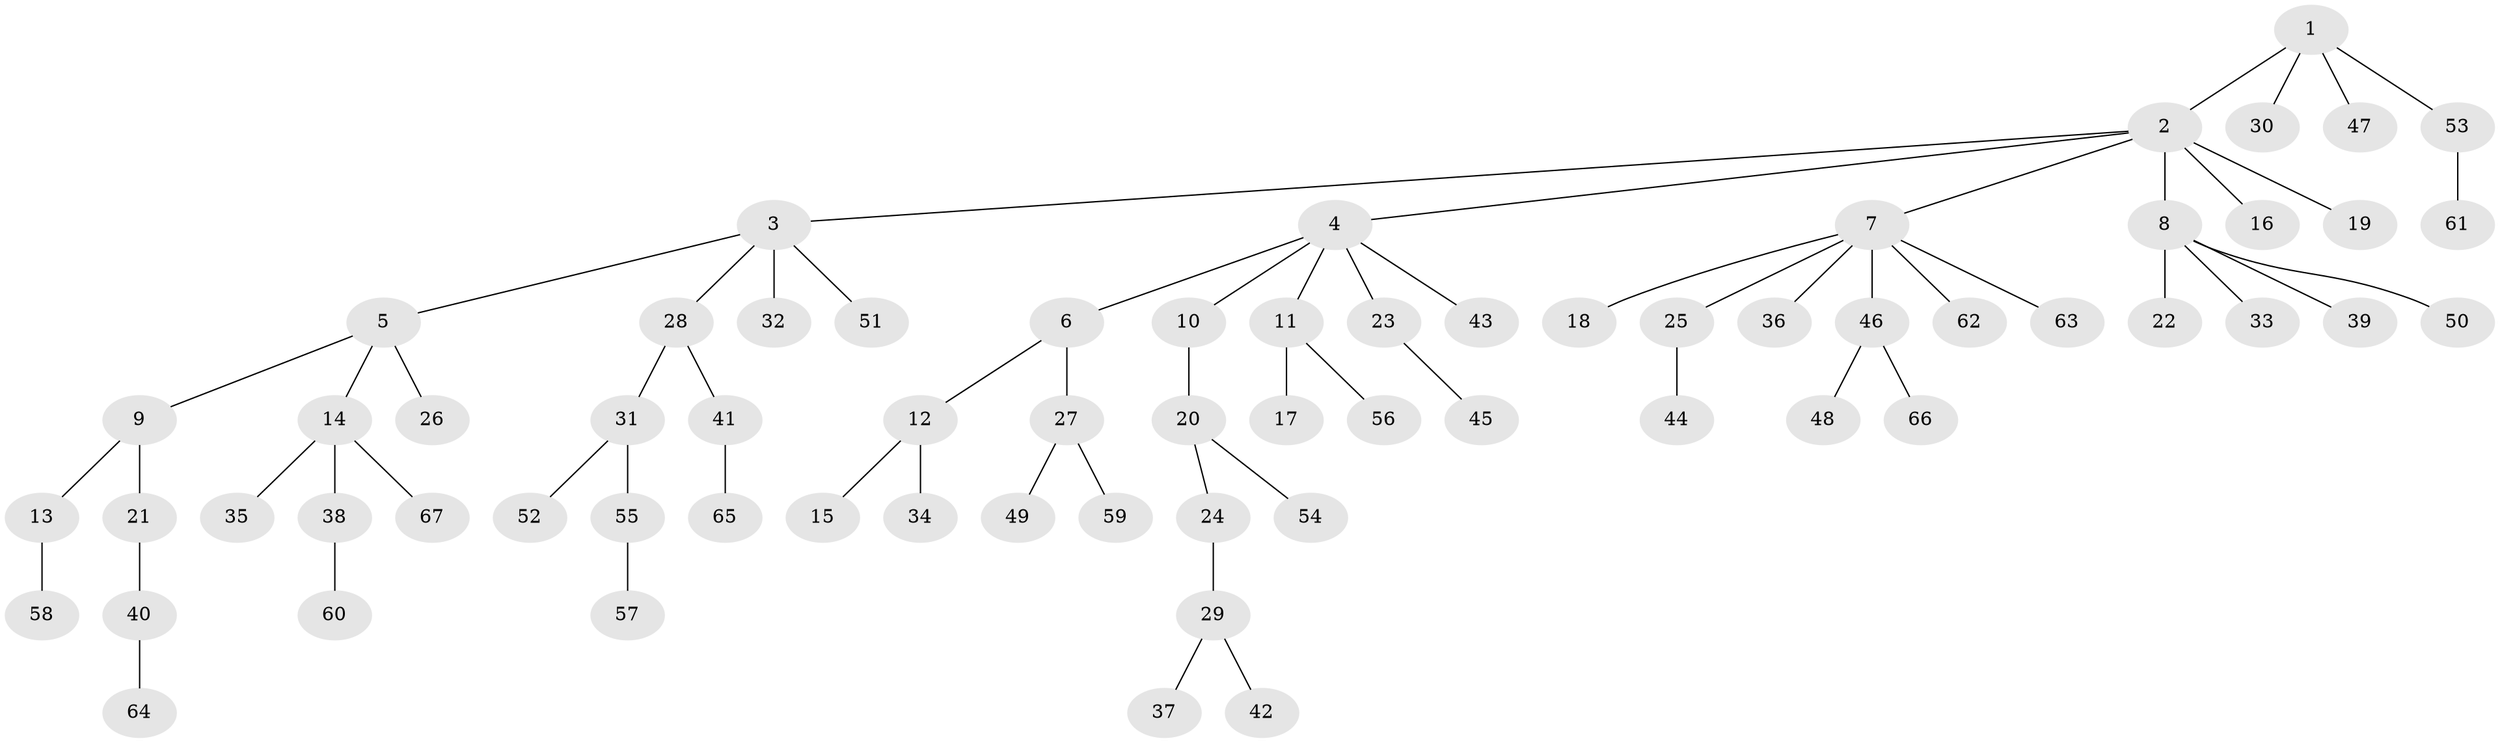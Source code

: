 // coarse degree distribution, {4: 0.09090909090909091, 6: 0.045454545454545456, 7: 0.022727272727272728, 3: 0.09090909090909091, 2: 0.13636363636363635, 1: 0.6136363636363636}
// Generated by graph-tools (version 1.1) at 2025/42/03/06/25 10:42:05]
// undirected, 67 vertices, 66 edges
graph export_dot {
graph [start="1"]
  node [color=gray90,style=filled];
  1;
  2;
  3;
  4;
  5;
  6;
  7;
  8;
  9;
  10;
  11;
  12;
  13;
  14;
  15;
  16;
  17;
  18;
  19;
  20;
  21;
  22;
  23;
  24;
  25;
  26;
  27;
  28;
  29;
  30;
  31;
  32;
  33;
  34;
  35;
  36;
  37;
  38;
  39;
  40;
  41;
  42;
  43;
  44;
  45;
  46;
  47;
  48;
  49;
  50;
  51;
  52;
  53;
  54;
  55;
  56;
  57;
  58;
  59;
  60;
  61;
  62;
  63;
  64;
  65;
  66;
  67;
  1 -- 2;
  1 -- 30;
  1 -- 47;
  1 -- 53;
  2 -- 3;
  2 -- 4;
  2 -- 7;
  2 -- 8;
  2 -- 16;
  2 -- 19;
  3 -- 5;
  3 -- 28;
  3 -- 32;
  3 -- 51;
  4 -- 6;
  4 -- 10;
  4 -- 11;
  4 -- 23;
  4 -- 43;
  5 -- 9;
  5 -- 14;
  5 -- 26;
  6 -- 12;
  6 -- 27;
  7 -- 18;
  7 -- 25;
  7 -- 36;
  7 -- 46;
  7 -- 62;
  7 -- 63;
  8 -- 22;
  8 -- 33;
  8 -- 39;
  8 -- 50;
  9 -- 13;
  9 -- 21;
  10 -- 20;
  11 -- 17;
  11 -- 56;
  12 -- 15;
  12 -- 34;
  13 -- 58;
  14 -- 35;
  14 -- 38;
  14 -- 67;
  20 -- 24;
  20 -- 54;
  21 -- 40;
  23 -- 45;
  24 -- 29;
  25 -- 44;
  27 -- 49;
  27 -- 59;
  28 -- 31;
  28 -- 41;
  29 -- 37;
  29 -- 42;
  31 -- 52;
  31 -- 55;
  38 -- 60;
  40 -- 64;
  41 -- 65;
  46 -- 48;
  46 -- 66;
  53 -- 61;
  55 -- 57;
}
